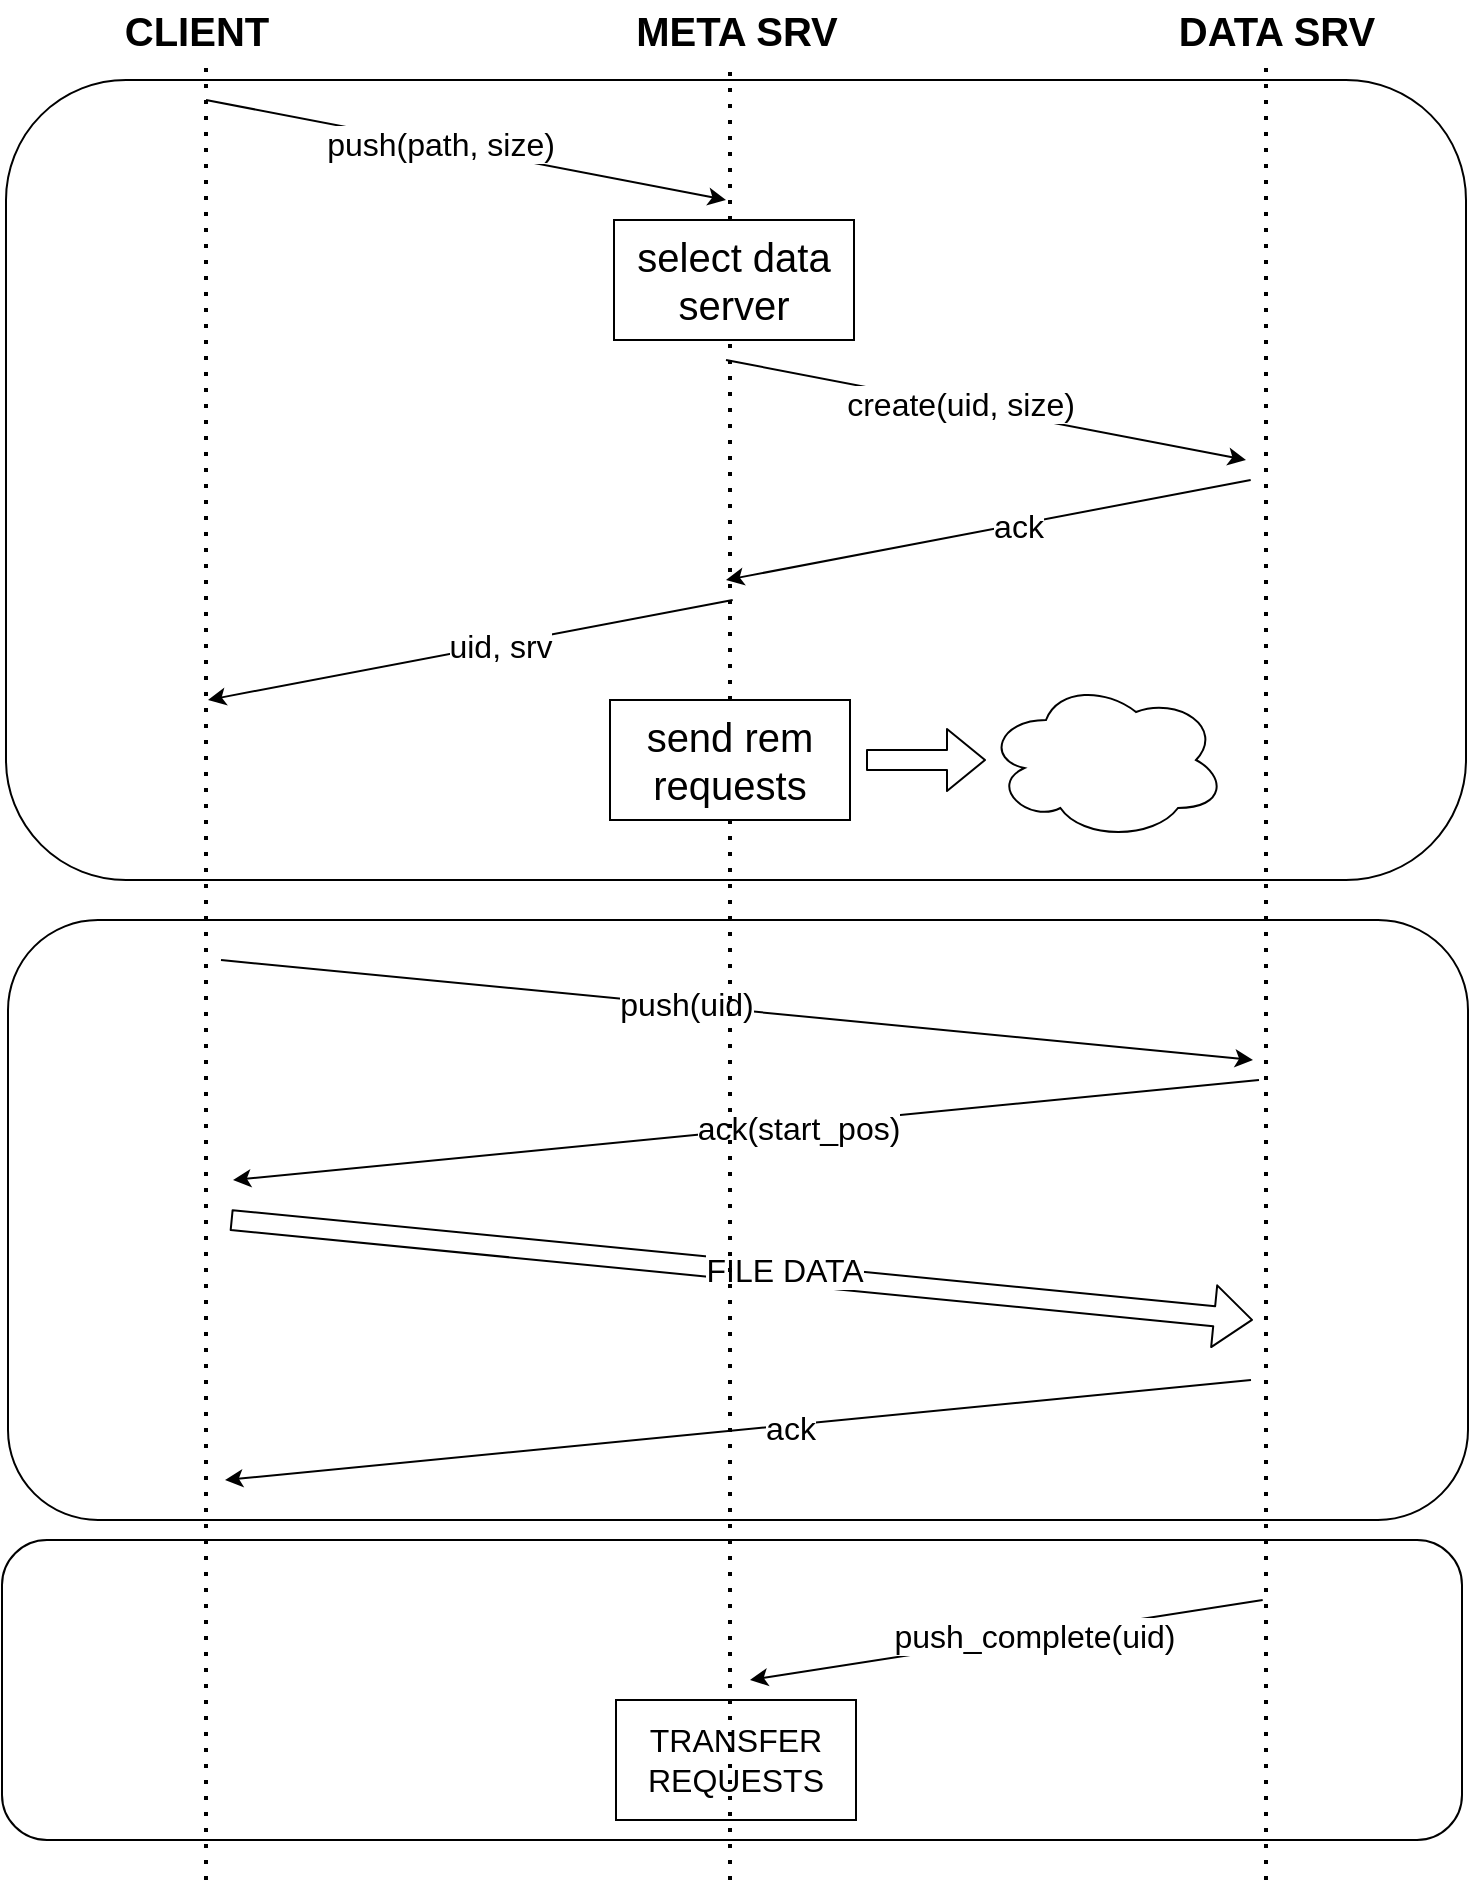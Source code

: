 <mxfile version="12.5.3" type="device"><diagram id="XRu48bGMbLp25wE2rFDU" name="Page-1"><mxGraphModel dx="866" dy="515" grid="1" gridSize="10" guides="1" tooltips="1" connect="1" arrows="1" fold="1" page="1" pageScale="1" pageWidth="827" pageHeight="1169" math="0" shadow="0"><root><mxCell id="0"/><mxCell id="1" parent="0"/><mxCell id="jz_MTZWQlmgqcUxg6ZaU-41" value="" style="rounded=1;whiteSpace=wrap;html=1;fontSize=16;" parent="1" vertex="1"><mxGeometry x="48" y="870" width="730" height="150" as="geometry"/></mxCell><mxCell id="jz_MTZWQlmgqcUxg6ZaU-39" value="" style="rounded=1;whiteSpace=wrap;html=1;fontSize=16;" parent="1" vertex="1"><mxGeometry x="51" y="560" width="730" height="300" as="geometry"/></mxCell><mxCell id="jz_MTZWQlmgqcUxg6ZaU-38" value="" style="rounded=1;whiteSpace=wrap;html=1;fontSize=16;" parent="1" vertex="1"><mxGeometry x="50" y="140" width="730" height="400" as="geometry"/></mxCell><mxCell id="jz_MTZWQlmgqcUxg6ZaU-21" value="" style="endArrow=none;dashed=1;html=1;dashPattern=1 3;strokeWidth=2;fontSize=12;" parent="1" source="9_csq_JtfH9KHUPQFhKt-5" edge="1"><mxGeometry width="50" height="50" relative="1" as="geometry"><mxPoint x="412" y="1130" as="sourcePoint"/><mxPoint x="412" y="130" as="targetPoint"/></mxGeometry></mxCell><mxCell id="jz_MTZWQlmgqcUxg6ZaU-1" value="CLIENT" style="text;html=1;align=center;verticalAlign=middle;resizable=0;points=[];autosize=1;fontSize=20;fontStyle=1" parent="1" vertex="1"><mxGeometry x="100" y="100" width="90" height="30" as="geometry"/></mxCell><mxCell id="jz_MTZWQlmgqcUxg6ZaU-2" value="META SRV" style="text;html=1;align=center;verticalAlign=middle;resizable=0;points=[];autosize=1;fontSize=20;fontStyle=1" parent="1" vertex="1"><mxGeometry x="355" y="100" width="120" height="30" as="geometry"/></mxCell><mxCell id="jz_MTZWQlmgqcUxg6ZaU-3" value="DATA SRV" style="text;html=1;align=center;verticalAlign=middle;resizable=0;points=[];autosize=1;fontSize=20;fontStyle=1" parent="1" vertex="1"><mxGeometry x="625" y="100" width="120" height="30" as="geometry"/></mxCell><mxCell id="jz_MTZWQlmgqcUxg6ZaU-4" value="" style="endArrow=classic;html=1;fontSize=20;" parent="1" edge="1"><mxGeometry width="50" height="50" relative="1" as="geometry"><mxPoint x="150" y="150" as="sourcePoint"/><mxPoint x="410" y="200" as="targetPoint"/></mxGeometry></mxCell><mxCell id="jz_MTZWQlmgqcUxg6ZaU-5" value="&lt;div style=&quot;font-size: 16px;&quot;&gt;&lt;font style=&quot;font-size: 16px;&quot;&gt;push(path, size)&lt;/font&gt;&lt;/div&gt;" style="edgeLabel;html=1;align=center;verticalAlign=middle;resizable=0;points=[];fontSize=16;" parent="jz_MTZWQlmgqcUxg6ZaU-4" vertex="1" connectable="0"><mxGeometry x="-0.102" y="1" relative="1" as="geometry"><mxPoint as="offset"/></mxGeometry></mxCell><mxCell id="jz_MTZWQlmgqcUxg6ZaU-10" value="" style="endArrow=classic;html=1;fontSize=16;" parent="1" edge="1"><mxGeometry width="50" height="50" relative="1" as="geometry"><mxPoint x="410" y="280" as="sourcePoint"/><mxPoint x="670" y="330" as="targetPoint"/></mxGeometry></mxCell><mxCell id="jz_MTZWQlmgqcUxg6ZaU-11" value="create(uid, size)" style="edgeLabel;html=1;align=center;verticalAlign=middle;resizable=0;points=[];fontSize=16;" parent="jz_MTZWQlmgqcUxg6ZaU-10" vertex="1" connectable="0"><mxGeometry x="-0.102" y="1" relative="1" as="geometry"><mxPoint as="offset"/></mxGeometry></mxCell><mxCell id="jz_MTZWQlmgqcUxg6ZaU-13" value="" style="endArrow=classic;html=1;fontSize=16;" parent="1" edge="1"><mxGeometry width="50" height="50" relative="1" as="geometry"><mxPoint x="672.35" y="340" as="sourcePoint"/><mxPoint x="410" y="390" as="targetPoint"/></mxGeometry></mxCell><mxCell id="jz_MTZWQlmgqcUxg6ZaU-15" value="&lt;div style=&quot;font-size: 16px;&quot;&gt;ack&lt;/div&gt;" style="edgeLabel;html=1;align=center;verticalAlign=middle;resizable=0;points=[];fontSize=16;" parent="jz_MTZWQlmgqcUxg6ZaU-13" vertex="1" connectable="0"><mxGeometry x="-0.108" relative="1" as="geometry"><mxPoint as="offset"/></mxGeometry></mxCell><mxCell id="jz_MTZWQlmgqcUxg6ZaU-16" value="" style="endArrow=classic;html=1;fontSize=16;" parent="1" edge="1"><mxGeometry width="50" height="50" relative="1" as="geometry"><mxPoint x="413.35" y="400" as="sourcePoint"/><mxPoint x="151" y="450" as="targetPoint"/></mxGeometry></mxCell><mxCell id="jz_MTZWQlmgqcUxg6ZaU-17" value="uid, srv" style="edgeLabel;html=1;align=center;verticalAlign=middle;resizable=0;points=[];fontSize=16;" parent="jz_MTZWQlmgqcUxg6ZaU-16" vertex="1" connectable="0"><mxGeometry x="-0.108" relative="1" as="geometry"><mxPoint as="offset"/></mxGeometry></mxCell><mxCell id="jz_MTZWQlmgqcUxg6ZaU-18" value="" style="endArrow=classic;html=1;fontSize=16;" parent="1" edge="1"><mxGeometry width="50" height="50" relative="1" as="geometry"><mxPoint x="157.5" y="580" as="sourcePoint"/><mxPoint x="673.5" y="630" as="targetPoint"/></mxGeometry></mxCell><mxCell id="jz_MTZWQlmgqcUxg6ZaU-19" value="&lt;font style=&quot;font-size: 16px;&quot;&gt;push(uid)&lt;/font&gt;" style="edgeLabel;html=1;align=center;verticalAlign=middle;resizable=0;points=[];fontSize=16;" parent="jz_MTZWQlmgqcUxg6ZaU-18" vertex="1" connectable="0"><mxGeometry x="-0.102" y="1" relative="1" as="geometry"><mxPoint as="offset"/></mxGeometry></mxCell><mxCell id="jz_MTZWQlmgqcUxg6ZaU-20" value="" style="endArrow=none;dashed=1;html=1;dashPattern=1 3;strokeWidth=2;fontSize=12;" parent="1" edge="1"><mxGeometry width="50" height="50" relative="1" as="geometry"><mxPoint x="150" y="1040" as="sourcePoint"/><mxPoint x="150" y="130" as="targetPoint"/></mxGeometry></mxCell><mxCell id="jz_MTZWQlmgqcUxg6ZaU-22" value="" style="endArrow=none;dashed=1;html=1;dashPattern=1 3;strokeWidth=2;fontSize=12;" parent="1" edge="1"><mxGeometry width="50" height="50" relative="1" as="geometry"><mxPoint x="680" y="1040" as="sourcePoint"/><mxPoint x="680" y="130" as="targetPoint"/></mxGeometry></mxCell><mxCell id="jz_MTZWQlmgqcUxg6ZaU-9" value="&lt;div&gt;select data server&lt;/div&gt;" style="rounded=0;whiteSpace=wrap;html=1;fontSize=20;" parent="1" vertex="1"><mxGeometry x="354" y="210" width="120" height="60" as="geometry"/></mxCell><mxCell id="jz_MTZWQlmgqcUxg6ZaU-23" value="" style="endArrow=classic;html=1;fontSize=16;" parent="1" edge="1"><mxGeometry width="50" height="50" relative="1" as="geometry"><mxPoint x="676.5" y="640" as="sourcePoint"/><mxPoint x="163.5" y="690" as="targetPoint"/></mxGeometry></mxCell><mxCell id="jz_MTZWQlmgqcUxg6ZaU-24" value="ack(start_pos)" style="edgeLabel;html=1;align=center;verticalAlign=middle;resizable=0;points=[];fontSize=16;" parent="jz_MTZWQlmgqcUxg6ZaU-23" vertex="1" connectable="0"><mxGeometry x="-0.102" y="1" relative="1" as="geometry"><mxPoint as="offset"/></mxGeometry></mxCell><mxCell id="jz_MTZWQlmgqcUxg6ZaU-25" value="" style="shape=flexArrow;endArrow=classic;html=1;fontSize=16;" parent="1" edge="1"><mxGeometry width="50" height="50" relative="1" as="geometry"><mxPoint x="162.324" y="710" as="sourcePoint"/><mxPoint x="673.5" y="760" as="targetPoint"/></mxGeometry></mxCell><mxCell id="jz_MTZWQlmgqcUxg6ZaU-26" value="FILE DATA" style="edgeLabel;html=1;align=center;verticalAlign=middle;resizable=0;points=[];fontSize=16;" parent="jz_MTZWQlmgqcUxg6ZaU-25" vertex="1" connectable="0"><mxGeometry x="0.082" y="2" relative="1" as="geometry"><mxPoint as="offset"/></mxGeometry></mxCell><mxCell id="jz_MTZWQlmgqcUxg6ZaU-31" value="" style="endArrow=classic;html=1;fontSize=16;" parent="1" edge="1"><mxGeometry width="50" height="50" relative="1" as="geometry"><mxPoint x="672.5" y="790" as="sourcePoint"/><mxPoint x="159.5" y="840" as="targetPoint"/></mxGeometry></mxCell><mxCell id="jz_MTZWQlmgqcUxg6ZaU-32" value="&lt;div&gt;ack&lt;/div&gt;" style="edgeLabel;html=1;align=center;verticalAlign=middle;resizable=0;points=[];fontSize=16;" parent="jz_MTZWQlmgqcUxg6ZaU-31" vertex="1" connectable="0"><mxGeometry x="-0.102" y="1" relative="1" as="geometry"><mxPoint as="offset"/></mxGeometry></mxCell><mxCell id="jz_MTZWQlmgqcUxg6ZaU-33" value="" style="endArrow=classic;html=1;fontSize=16;" parent="1" edge="1"><mxGeometry width="50" height="50" relative="1" as="geometry"><mxPoint x="678.35" y="900" as="sourcePoint"/><mxPoint x="422" y="940" as="targetPoint"/></mxGeometry></mxCell><mxCell id="jz_MTZWQlmgqcUxg6ZaU-34" value="&lt;div&gt;push_complete(uid)&lt;/div&gt;" style="edgeLabel;html=1;align=center;verticalAlign=middle;resizable=0;points=[];fontSize=16;" parent="jz_MTZWQlmgqcUxg6ZaU-33" vertex="1" connectable="0"><mxGeometry x="-0.108" relative="1" as="geometry"><mxPoint as="offset"/></mxGeometry></mxCell><mxCell id="9_csq_JtfH9KHUPQFhKt-1" value="&lt;font style=&quot;font-size: 16px;&quot;&gt;TRANSFER REQUESTS&lt;/font&gt;" style="rounded=0;whiteSpace=wrap;html=1;fontSize=16;" parent="1" vertex="1"><mxGeometry x="355" y="950" width="120" height="60" as="geometry"/></mxCell><mxCell id="9_csq_JtfH9KHUPQFhKt-5" value="&lt;div&gt;send rem requests&lt;/div&gt;" style="rounded=0;whiteSpace=wrap;html=1;fontSize=20;" parent="1" vertex="1"><mxGeometry x="352" y="450" width="120" height="60" as="geometry"/></mxCell><mxCell id="9_csq_JtfH9KHUPQFhKt-6" value="" style="endArrow=none;dashed=1;html=1;dashPattern=1 3;strokeWidth=2;fontSize=12;" parent="1" target="9_csq_JtfH9KHUPQFhKt-5" edge="1"><mxGeometry width="50" height="50" relative="1" as="geometry"><mxPoint x="412" y="1040" as="sourcePoint"/><mxPoint x="412" y="130" as="targetPoint"/></mxGeometry></mxCell><mxCell id="9_csq_JtfH9KHUPQFhKt-7" value="" style="shape=flexArrow;endArrow=classic;html=1;fontSize=16;" parent="1" edge="1"><mxGeometry width="50" height="50" relative="1" as="geometry"><mxPoint x="480" y="480" as="sourcePoint"/><mxPoint x="540" y="480" as="targetPoint"/></mxGeometry></mxCell><mxCell id="9_csq_JtfH9KHUPQFhKt-8" value="" style="ellipse;shape=cloud;whiteSpace=wrap;html=1;fontSize=16;" parent="1" vertex="1"><mxGeometry x="540" y="440" width="120" height="80" as="geometry"/></mxCell></root></mxGraphModel></diagram></mxfile>